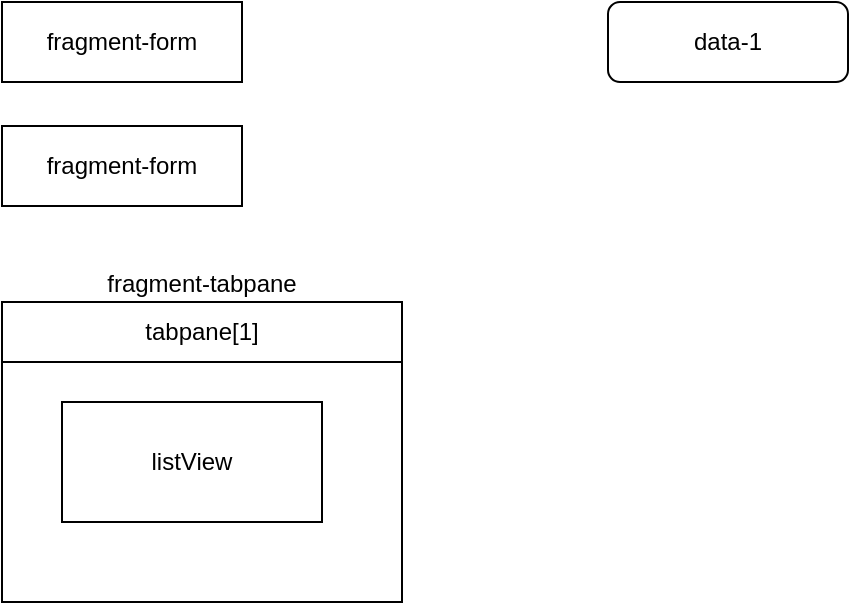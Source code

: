 <mxfile version="10.7.7" type="github"><diagram id="PaS56hhnq1KMWVh0OB-P" name="View"><mxGraphModel dx="897" dy="518" grid="1" gridSize="10" guides="1" tooltips="1" connect="1" arrows="1" fold="1" page="1" pageScale="1" pageWidth="827" pageHeight="1169" math="0" shadow="0"><root><mxCell id="0"/><mxCell id="1" parent="0"/><mxCell id="-gBm0YMq9KVxj3HHkBO4-2" value="fragment-form" style="rounded=0;whiteSpace=wrap;html=1;" parent="1" vertex="1"><mxGeometry x="110" y="140" width="120" height="40" as="geometry"/></mxCell><mxCell id="-gBm0YMq9KVxj3HHkBO4-3" value="fragment-form" style="rounded=0;whiteSpace=wrap;html=1;" parent="1" vertex="1"><mxGeometry x="110" y="202" width="120" height="40" as="geometry"/></mxCell><mxCell id="-gBm0YMq9KVxj3HHkBO4-4" value="fragment-tabpane" style="rounded=0;whiteSpace=wrap;html=1;labelPosition=center;verticalLabelPosition=top;align=center;verticalAlign=bottom;" parent="1" vertex="1"><mxGeometry x="110" y="290" width="200" height="150" as="geometry"/></mxCell><mxCell id="-gBm0YMq9KVxj3HHkBO4-5" value="data-1" style="rounded=1;whiteSpace=wrap;html=1;" parent="1" vertex="1"><mxGeometry x="413" y="140" width="120" height="40" as="geometry"/></mxCell><mxCell id="-gBm0YMq9KVxj3HHkBO4-6" value="listView" style="rounded=0;whiteSpace=wrap;html=1;" parent="1" vertex="1"><mxGeometry x="140" y="340" width="130" height="60" as="geometry"/></mxCell><mxCell id="-gBm0YMq9KVxj3HHkBO4-7" value="tabpane[1]" style="rounded=0;whiteSpace=wrap;html=1;" parent="1" vertex="1"><mxGeometry x="110" y="290" width="200" height="30" as="geometry"/></mxCell></root></mxGraphModel></diagram><diagram id="LSoW9oP_mp-rAQPH9zgD" name="页面组合"><mxGraphModel dx="897" dy="518" grid="1" gridSize="10" guides="1" tooltips="1" connect="1" arrows="1" fold="1" page="1" pageScale="1" pageWidth="827" pageHeight="1169" math="0" shadow="0"><root><mxCell id="fzLVtuyELXAgcoVxL9fK-0"/><mxCell id="fzLVtuyELXAgcoVxL9fK-1" parent="fzLVtuyELXAgcoVxL9fK-0"/><mxCell id="fzLVtuyELXAgcoVxL9fK-8" value="Page" style="rounded=0;whiteSpace=wrap;html=1;labelPosition=center;verticalLabelPosition=top;align=center;verticalAlign=bottom;" parent="fzLVtuyELXAgcoVxL9fK-1" vertex="1"><mxGeometry x="70" y="70" width="240" height="330" as="geometry"/></mxCell><mxCell id="fzLVtuyELXAgcoVxL9fK-2" value="form" style="rounded=0;whiteSpace=wrap;html=1;" parent="fzLVtuyELXAgcoVxL9fK-1" vertex="1"><mxGeometry x="90" y="90" width="200" height="40" as="geometry"/></mxCell><mxCell id="fzLVtuyELXAgcoVxL9fK-3" value="form" style="rounded=0;whiteSpace=wrap;html=1;" parent="fzLVtuyELXAgcoVxL9fK-1" vertex="1"><mxGeometry x="90" y="152" width="200" height="48" as="geometry"/></mxCell><mxCell id="fzLVtuyELXAgcoVxL9fK-4" value="fragment-tabpane" style="rounded=0;whiteSpace=wrap;html=1;labelPosition=center;verticalLabelPosition=top;align=center;verticalAlign=bottom;" parent="fzLVtuyELXAgcoVxL9fK-1" vertex="1"><mxGeometry x="90" y="240" width="200" height="150" as="geometry"/></mxCell><mxCell id="fzLVtuyELXAgcoVxL9fK-5" value="listView" style="rounded=0;whiteSpace=wrap;html=1;" parent="fzLVtuyELXAgcoVxL9fK-1" vertex="1"><mxGeometry x="120" y="290" width="130" height="60" as="geometry"/></mxCell><mxCell id="fzLVtuyELXAgcoVxL9fK-6" value="tabpane[1]" style="rounded=0;whiteSpace=wrap;html=1;fontColor=#4C0099;" parent="fzLVtuyELXAgcoVxL9fK-1" vertex="1"><mxGeometry x="90" y="240" width="100" height="30" as="geometry"/></mxCell><mxCell id="fzLVtuyELXAgcoVxL9fK-7" value="tabpane[2]" style="rounded=0;whiteSpace=wrap;html=1;" parent="fzLVtuyELXAgcoVxL9fK-1" vertex="1"><mxGeometry x="190" y="240" width="100" height="30" as="geometry"/></mxCell><mxCell id="fzLVtuyELXAgcoVxL9fK-9" value="Page" style="rounded=0;whiteSpace=wrap;html=1;labelPosition=center;verticalLabelPosition=top;align=center;verticalAlign=bottom;" parent="fzLVtuyELXAgcoVxL9fK-1" vertex="1"><mxGeometry x="380" y="70" width="240" height="330" as="geometry"/></mxCell><mxCell id="fzLVtuyELXAgcoVxL9fK-12" value="fragment-tabpane" style="rounded=0;whiteSpace=wrap;html=1;labelPosition=center;verticalLabelPosition=top;align=center;verticalAlign=bottom;" parent="fzLVtuyELXAgcoVxL9fK-1" vertex="1"><mxGeometry x="400" y="127" width="200" height="263" as="geometry"/></mxCell><mxCell id="fzLVtuyELXAgcoVxL9fK-13" value="form" style="rounded=0;whiteSpace=wrap;html=1;" parent="fzLVtuyELXAgcoVxL9fK-1" vertex="1"><mxGeometry x="413" y="137" width="177" height="243" as="geometry"/></mxCell><mxCell id="fzLVtuyELXAgcoVxL9fK-14" value="tabpane[1]" style="rounded=0;whiteSpace=wrap;html=1;fontColor=#6666FF;" parent="fzLVtuyELXAgcoVxL9fK-1" vertex="1"><mxGeometry x="400" y="97" width="100" height="30" as="geometry"/></mxCell><mxCell id="fzLVtuyELXAgcoVxL9fK-15" value="tabpane[2]" style="rounded=0;whiteSpace=wrap;html=1;" parent="fzLVtuyELXAgcoVxL9fK-1" vertex="1"><mxGeometry x="500" y="97" width="100" height="30" as="geometry"/></mxCell><mxCell id="fzLVtuyELXAgcoVxL9fK-16" value="lable" style="text;html=1;strokeColor=none;fillColor=none;align=center;verticalAlign=middle;whiteSpace=wrap;rounded=0;" parent="fzLVtuyELXAgcoVxL9fK-1" vertex="1"><mxGeometry x="83" y="137" width="40" height="20" as="geometry"/></mxCell><mxCell id="fzLVtuyELXAgcoVxL9fK-17" value="&lt;h1&gt;fragment-type&lt;/h1&gt;&lt;p&gt;1、form(标题）&lt;/p&gt;&lt;p&gt;&lt;span&gt;2、listView.&lt;/span&gt;&lt;/p&gt;&lt;p&gt;&lt;span&gt;3、listEdit&lt;/span&gt;&lt;/p&gt;&lt;p&gt;&lt;span&gt;4、toolbar、button&lt;/span&gt;&lt;/p&gt;" style="text;html=1;strokeColor=none;fillColor=none;spacing=5;spacingTop=-20;whiteSpace=wrap;overflow=hidden;rounded=0;fontColor=#4C0099;" parent="fzLVtuyELXAgcoVxL9fK-1" vertex="1"><mxGeometry x="660" y="157" width="190" height="140" as="geometry"/></mxCell><mxCell id="fzLVtuyELXAgcoVxL9fK-18" value="&lt;h1&gt;page-type&lt;/h1&gt;&lt;p&gt;1、view&lt;/p&gt;&lt;p&gt;&lt;span&gt;2、edit&lt;/span&gt;&lt;/p&gt;" style="text;html=1;strokeColor=none;fillColor=none;spacing=5;spacingTop=-20;whiteSpace=wrap;overflow=hidden;rounded=0;fontColor=#4C0099;" parent="fzLVtuyELXAgcoVxL9fK-1" vertex="1"><mxGeometry x="670" y="37" width="190" height="120" as="geometry"/></mxCell></root></mxGraphModel></diagram><diagram id="SngQcZdLTRXGHhQbfWgY" name="数据保存"><mxGraphModel dx="897" dy="518" grid="1" gridSize="10" guides="1" tooltips="1" connect="1" arrows="1" fold="1" page="1" pageScale="1" pageWidth="827" pageHeight="1169" math="0" shadow="0"><root><mxCell id="HW0glpdPxPkTCdo5Vg7Y-0"/><mxCell id="HW0glpdPxPkTCdo5Vg7Y-1" parent="HW0glpdPxPkTCdo5Vg7Y-0"/><mxCell id="HW0glpdPxPkTCdo5Vg7Y-4" style="edgeStyle=orthogonalEdgeStyle;rounded=0;orthogonalLoop=1;jettySize=auto;html=1;fontColor=#4C0099;" parent="HW0glpdPxPkTCdo5Vg7Y-1" source="HW0glpdPxPkTCdo5Vg7Y-2" edge="1"><mxGeometry relative="1" as="geometry"><mxPoint x="240" y="200" as="targetPoint"/></mxGeometry></mxCell><mxCell id="HW0glpdPxPkTCdo5Vg7Y-2" value="点击保存按钮" style="rounded=1;whiteSpace=wrap;html=1;fontColor=#4C0099;" parent="HW0glpdPxPkTCdo5Vg7Y-1" vertex="1"><mxGeometry x="80" y="170" width="90" height="60" as="geometry"/></mxCell><mxCell id="HW0glpdPxPkTCdo5Vg7Y-9" style="edgeStyle=orthogonalEdgeStyle;rounded=0;orthogonalLoop=1;jettySize=auto;html=1;exitX=1;exitY=0.5;exitDx=0;exitDy=0;entryX=0;entryY=0.5;entryDx=0;entryDy=0;fontColor=#4C0099;" parent="HW0glpdPxPkTCdo5Vg7Y-1" source="HW0glpdPxPkTCdo5Vg7Y-6" target="HW0glpdPxPkTCdo5Vg7Y-8" edge="1"><mxGeometry relative="1" as="geometry"/></mxCell><mxCell id="HW0glpdPxPkTCdo5Vg7Y-6" value="前端验证" style="rounded=1;whiteSpace=wrap;html=1;fontColor=#4C0099;" parent="HW0glpdPxPkTCdo5Vg7Y-1" vertex="1"><mxGeometry x="245" y="170" width="95" height="60" as="geometry"/></mxCell><mxCell id="HW0glpdPxPkTCdo5Vg7Y-10" style="edgeStyle=orthogonalEdgeStyle;rounded=0;orthogonalLoop=1;jettySize=auto;html=1;exitX=0.5;exitY=1;exitDx=0;exitDy=0;fontColor=#4C0099;entryX=1;entryY=0.5;entryDx=0;entryDy=0;" parent="HW0glpdPxPkTCdo5Vg7Y-1" source="HW0glpdPxPkTCdo5Vg7Y-8" target="HW0glpdPxPkTCdo5Vg7Y-11" edge="1"><mxGeometry relative="1" as="geometry"><mxPoint x="305" y="320" as="targetPoint"/><Array as="points"><mxPoint x="450" y="300"/></Array></mxGeometry></mxCell><mxCell id="HW0glpdPxPkTCdo5Vg7Y-14" style="edgeStyle=orthogonalEdgeStyle;rounded=0;orthogonalLoop=1;jettySize=auto;html=1;exitX=1;exitY=0.5;exitDx=0;exitDy=0;entryX=0;entryY=0.5;entryDx=0;entryDy=0;fontColor=#4C0099;" parent="HW0glpdPxPkTCdo5Vg7Y-1" source="HW0glpdPxPkTCdo5Vg7Y-8" target="HW0glpdPxPkTCdo5Vg7Y-13" edge="1"><mxGeometry relative="1" as="geometry"/></mxCell><mxCell id="HW0glpdPxPkTCdo5Vg7Y-8" value="验证通过" style="rhombus;whiteSpace=wrap;html=1;fontColor=#4C0099;" parent="HW0glpdPxPkTCdo5Vg7Y-1" vertex="1"><mxGeometry x="410" y="160" width="80" height="80" as="geometry"/></mxCell><mxCell id="HW0glpdPxPkTCdo5Vg7Y-11" value="提示错误" style="rounded=1;whiteSpace=wrap;html=1;fontColor=#4C0099;" parent="HW0glpdPxPkTCdo5Vg7Y-1" vertex="1"><mxGeometry x="244" y="270" width="95" height="60" as="geometry"/></mxCell><mxCell id="EclSOseRc2ebBqKktOAK-1" style="edgeStyle=orthogonalEdgeStyle;rounded=0;orthogonalLoop=1;jettySize=auto;html=1;exitX=1;exitY=0.5;exitDx=0;exitDy=0;entryX=0;entryY=0.5;entryDx=0;entryDy=0;" edge="1" parent="HW0glpdPxPkTCdo5Vg7Y-1" source="HW0glpdPxPkTCdo5Vg7Y-13" target="HW0glpdPxPkTCdo5Vg7Y-17"><mxGeometry relative="1" as="geometry"/></mxCell><mxCell id="EclSOseRc2ebBqKktOAK-5" style="edgeStyle=orthogonalEdgeStyle;rounded=0;orthogonalLoop=1;jettySize=auto;html=1;exitX=0.5;exitY=0;exitDx=0;exitDy=0;entryX=0.5;entryY=0;entryDx=0;entryDy=0;" edge="1" parent="HW0glpdPxPkTCdo5Vg7Y-1" source="HW0glpdPxPkTCdo5Vg7Y-13" target="HW0glpdPxPkTCdo5Vg7Y-16"><mxGeometry relative="1" as="geometry"><Array as="points"><mxPoint x="628" y="110"/><mxPoint x="918" y="110"/></Array></mxGeometry></mxCell><mxCell id="HW0glpdPxPkTCdo5Vg7Y-13" value="json数据" style="rounded=1;whiteSpace=wrap;html=1;fontColor=#4C0099;" parent="HW0glpdPxPkTCdo5Vg7Y-1" vertex="1"><mxGeometry x="580" y="170" width="95" height="60" as="geometry"/></mxCell><mxCell id="HW0glpdPxPkTCdo5Vg7Y-15" value="提交到后台" style="text;html=1;strokeColor=none;fillColor=none;align=center;verticalAlign=middle;whiteSpace=wrap;rounded=0;fontColor=#4C0099;" parent="HW0glpdPxPkTCdo5Vg7Y-1" vertex="1"><mxGeometry x="515" y="170" width="40" height="20" as="geometry"/></mxCell><mxCell id="EclSOseRc2ebBqKktOAK-3" style="edgeStyle=orthogonalEdgeStyle;rounded=0;orthogonalLoop=1;jettySize=auto;html=1;exitX=1;exitY=0.5;exitDx=0;exitDy=0;entryX=0;entryY=0.5;entryDx=0;entryDy=0;" edge="1" parent="HW0glpdPxPkTCdo5Vg7Y-1" source="HW0glpdPxPkTCdo5Vg7Y-16" target="HW0glpdPxPkTCdo5Vg7Y-18"><mxGeometry relative="1" as="geometry"/></mxCell><mxCell id="EclSOseRc2ebBqKktOAK-6" style="edgeStyle=orthogonalEdgeStyle;rounded=0;orthogonalLoop=1;jettySize=auto;html=1;entryX=0.5;entryY=1;entryDx=0;entryDy=0;" edge="1" parent="HW0glpdPxPkTCdo5Vg7Y-1" source="HW0glpdPxPkTCdo5Vg7Y-16" target="EclSOseRc2ebBqKktOAK-0"><mxGeometry relative="1" as="geometry"><Array as="points"><mxPoint x="918" y="270"/><mxPoint x="1208" y="270"/></Array></mxGeometry></mxCell><mxCell id="HW0glpdPxPkTCdo5Vg7Y-16" value="json分拆到各目标表数据" style="rounded=1;whiteSpace=wrap;html=1;fontColor=#4C0099;" parent="HW0glpdPxPkTCdo5Vg7Y-1" vertex="1"><mxGeometry x="870" y="170" width="95" height="60" as="geometry"/></mxCell><mxCell id="EclSOseRc2ebBqKktOAK-2" style="edgeStyle=orthogonalEdgeStyle;rounded=0;orthogonalLoop=1;jettySize=auto;html=1;exitX=1;exitY=0.5;exitDx=0;exitDy=0;entryX=0;entryY=0.5;entryDx=0;entryDy=0;" edge="1" parent="HW0glpdPxPkTCdo5Vg7Y-1" source="HW0glpdPxPkTCdo5Vg7Y-17" target="HW0glpdPxPkTCdo5Vg7Y-16"><mxGeometry relative="1" as="geometry"/></mxCell><mxCell id="HW0glpdPxPkTCdo5Vg7Y-17" value="json记录log" style="rounded=1;whiteSpace=wrap;html=1;fontColor=#4C0099;" parent="HW0glpdPxPkTCdo5Vg7Y-1" vertex="1"><mxGeometry x="725" y="170" width="95" height="60" as="geometry"/></mxCell><mxCell id="EclSOseRc2ebBqKktOAK-4" style="edgeStyle=orthogonalEdgeStyle;rounded=0;orthogonalLoop=1;jettySize=auto;html=1;exitX=1;exitY=0.5;exitDx=0;exitDy=0;entryX=0;entryY=0.5;entryDx=0;entryDy=0;" edge="1" parent="HW0glpdPxPkTCdo5Vg7Y-1" source="HW0glpdPxPkTCdo5Vg7Y-18" target="EclSOseRc2ebBqKktOAK-0"><mxGeometry relative="1" as="geometry"/></mxCell><mxCell id="HW0glpdPxPkTCdo5Vg7Y-18" value="分拆的各表数据json记录日志" style="rounded=1;whiteSpace=wrap;html=1;fontColor=#4C0099;" parent="HW0glpdPxPkTCdo5Vg7Y-1" vertex="1"><mxGeometry x="1010" y="170" width="95" height="60" as="geometry"/></mxCell><mxCell id="EclSOseRc2ebBqKktOAK-0" value="各表数据保存到数据库&lt;br&gt;（同一事务）" style="rounded=1;whiteSpace=wrap;html=1;fontColor=#4C0099;" vertex="1" parent="HW0glpdPxPkTCdo5Vg7Y-1"><mxGeometry x="1160" y="170" width="95" height="60" as="geometry"/></mxCell><mxCell id="EclSOseRc2ebBqKktOAK-11" value="或写rest接口" style="rounded=1;whiteSpace=wrap;html=1;fontColor=#4C0099;" vertex="1" parent="HW0glpdPxPkTCdo5Vg7Y-1"><mxGeometry x="1160" y="100" width="95" height="40" as="geometry"/></mxCell><mxCell id="EclSOseRc2ebBqKktOAK-13" value="跨数据源有分布式事务问题" style="text;html=1;strokeColor=none;fillColor=none;align=center;verticalAlign=middle;whiteSpace=wrap;rounded=0;" vertex="1" parent="HW0glpdPxPkTCdo5Vg7Y-1"><mxGeometry x="1140" y="310" width="172" height="20" as="geometry"/></mxCell></root></mxGraphModel></diagram></mxfile>